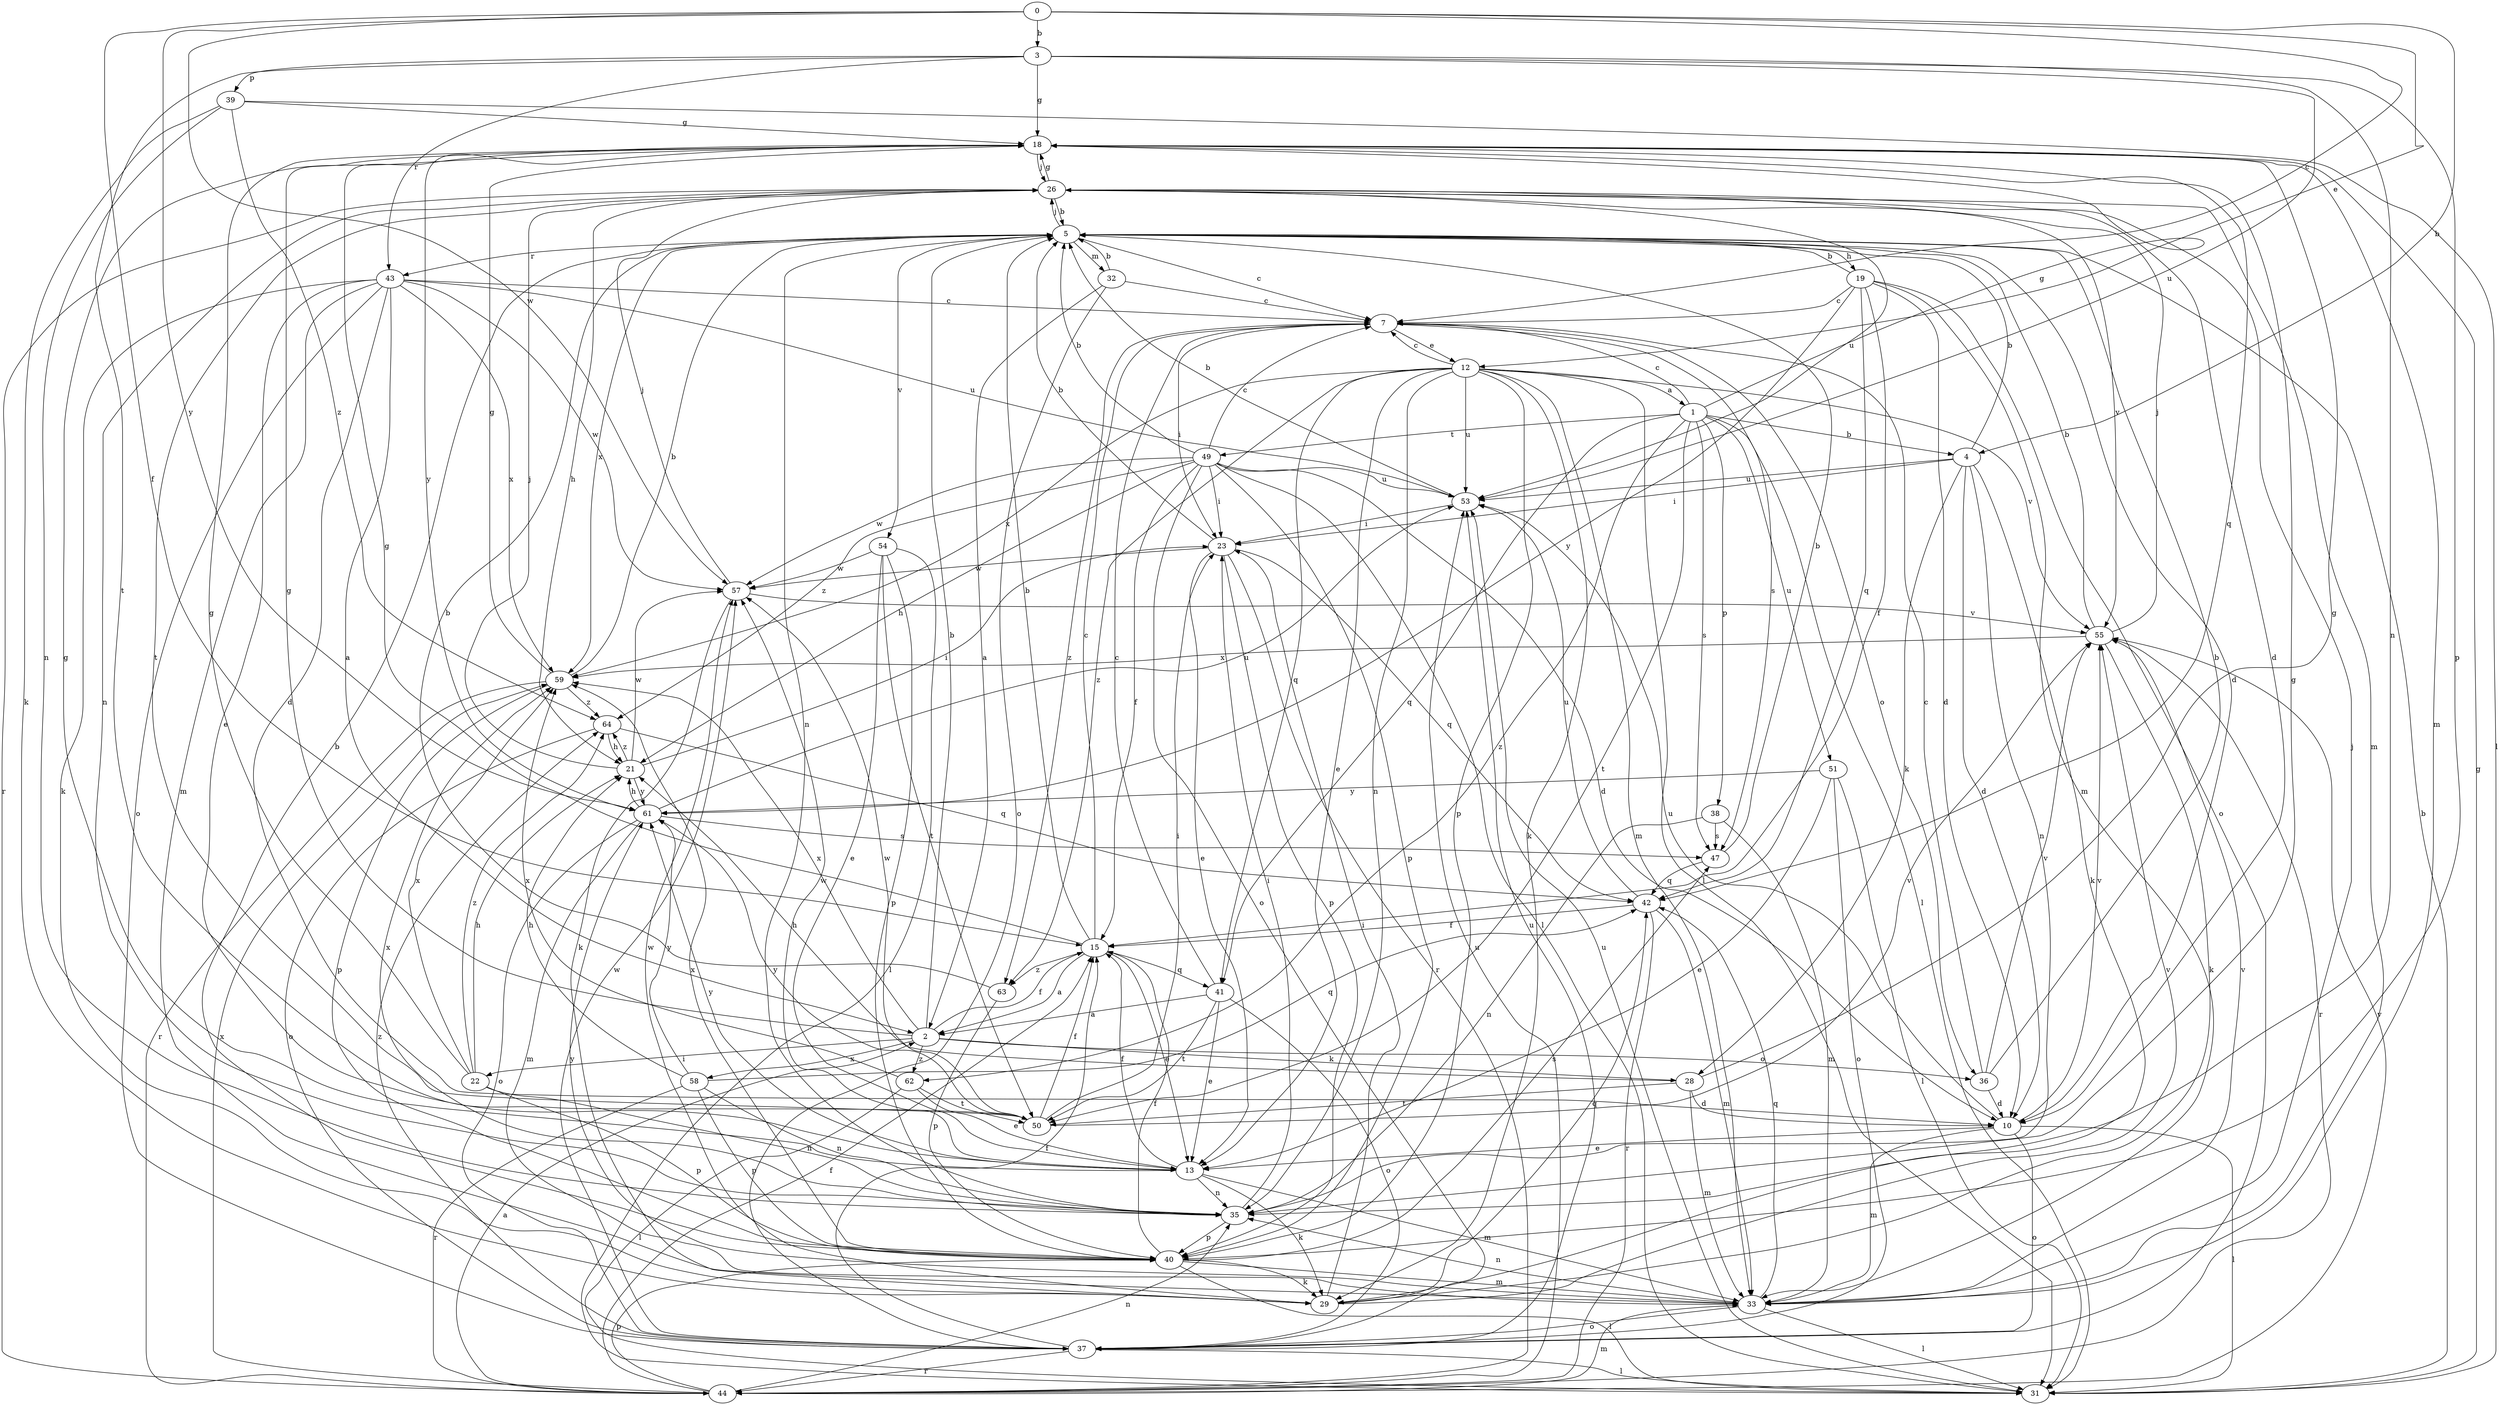 strict digraph  {
0;
1;
2;
3;
4;
5;
7;
10;
12;
13;
15;
18;
19;
21;
22;
23;
26;
28;
29;
31;
32;
33;
35;
36;
37;
38;
39;
40;
41;
42;
43;
44;
47;
49;
50;
51;
53;
54;
55;
57;
58;
59;
61;
62;
63;
64;
0 -> 3  [label=b];
0 -> 4  [label=b];
0 -> 7  [label=c];
0 -> 12  [label=e];
0 -> 15  [label=f];
0 -> 57  [label=w];
0 -> 61  [label=y];
1 -> 4  [label=b];
1 -> 7  [label=c];
1 -> 18  [label=g];
1 -> 31  [label=l];
1 -> 38  [label=p];
1 -> 41  [label=q];
1 -> 47  [label=s];
1 -> 49  [label=t];
1 -> 50  [label=t];
1 -> 51  [label=u];
1 -> 62  [label=z];
2 -> 5  [label=b];
2 -> 15  [label=f];
2 -> 18  [label=g];
2 -> 22  [label=i];
2 -> 28  [label=k];
2 -> 36  [label=o];
2 -> 58  [label=x];
2 -> 59  [label=x];
2 -> 62  [label=z];
3 -> 18  [label=g];
3 -> 35  [label=n];
3 -> 39  [label=p];
3 -> 40  [label=p];
3 -> 43  [label=r];
3 -> 50  [label=t];
3 -> 53  [label=u];
4 -> 5  [label=b];
4 -> 10  [label=d];
4 -> 23  [label=i];
4 -> 28  [label=k];
4 -> 29  [label=k];
4 -> 35  [label=n];
4 -> 53  [label=u];
5 -> 7  [label=c];
5 -> 10  [label=d];
5 -> 19  [label=h];
5 -> 26  [label=j];
5 -> 32  [label=m];
5 -> 35  [label=n];
5 -> 43  [label=r];
5 -> 54  [label=v];
5 -> 59  [label=x];
7 -> 12  [label=e];
7 -> 23  [label=i];
7 -> 36  [label=o];
7 -> 47  [label=s];
7 -> 63  [label=z];
10 -> 13  [label=e];
10 -> 31  [label=l];
10 -> 33  [label=m];
10 -> 37  [label=o];
10 -> 53  [label=u];
10 -> 55  [label=v];
12 -> 1  [label=a];
12 -> 7  [label=c];
12 -> 13  [label=e];
12 -> 29  [label=k];
12 -> 31  [label=l];
12 -> 33  [label=m];
12 -> 35  [label=n];
12 -> 40  [label=p];
12 -> 41  [label=q];
12 -> 53  [label=u];
12 -> 55  [label=v];
12 -> 59  [label=x];
12 -> 63  [label=z];
13 -> 15  [label=f];
13 -> 18  [label=g];
13 -> 29  [label=k];
13 -> 33  [label=m];
13 -> 35  [label=n];
13 -> 57  [label=w];
13 -> 61  [label=y];
15 -> 2  [label=a];
15 -> 5  [label=b];
15 -> 7  [label=c];
15 -> 13  [label=e];
15 -> 18  [label=g];
15 -> 41  [label=q];
15 -> 63  [label=z];
18 -> 26  [label=j];
18 -> 33  [label=m];
18 -> 42  [label=q];
18 -> 61  [label=y];
19 -> 5  [label=b];
19 -> 7  [label=c];
19 -> 10  [label=d];
19 -> 15  [label=f];
19 -> 33  [label=m];
19 -> 37  [label=o];
19 -> 42  [label=q];
19 -> 61  [label=y];
21 -> 23  [label=i];
21 -> 26  [label=j];
21 -> 57  [label=w];
21 -> 61  [label=y];
21 -> 64  [label=z];
22 -> 18  [label=g];
22 -> 21  [label=h];
22 -> 35  [label=n];
22 -> 40  [label=p];
22 -> 59  [label=x];
22 -> 64  [label=z];
23 -> 5  [label=b];
23 -> 13  [label=e];
23 -> 40  [label=p];
23 -> 42  [label=q];
23 -> 44  [label=r];
23 -> 57  [label=w];
26 -> 5  [label=b];
26 -> 10  [label=d];
26 -> 18  [label=g];
26 -> 21  [label=h];
26 -> 33  [label=m];
26 -> 35  [label=n];
26 -> 44  [label=r];
26 -> 50  [label=t];
26 -> 53  [label=u];
26 -> 55  [label=v];
28 -> 10  [label=d];
28 -> 18  [label=g];
28 -> 21  [label=h];
28 -> 33  [label=m];
28 -> 50  [label=t];
29 -> 23  [label=i];
29 -> 42  [label=q];
29 -> 55  [label=v];
29 -> 57  [label=w];
31 -> 5  [label=b];
31 -> 18  [label=g];
31 -> 53  [label=u];
32 -> 2  [label=a];
32 -> 5  [label=b];
32 -> 7  [label=c];
32 -> 37  [label=o];
33 -> 26  [label=j];
33 -> 31  [label=l];
33 -> 35  [label=n];
33 -> 37  [label=o];
33 -> 42  [label=q];
33 -> 55  [label=v];
33 -> 61  [label=y];
35 -> 18  [label=g];
35 -> 23  [label=i];
35 -> 40  [label=p];
35 -> 59  [label=x];
36 -> 5  [label=b];
36 -> 7  [label=c];
36 -> 10  [label=d];
36 -> 55  [label=v];
37 -> 15  [label=f];
37 -> 31  [label=l];
37 -> 44  [label=r];
37 -> 53  [label=u];
37 -> 57  [label=w];
37 -> 64  [label=z];
38 -> 33  [label=m];
38 -> 35  [label=n];
38 -> 47  [label=s];
39 -> 18  [label=g];
39 -> 29  [label=k];
39 -> 31  [label=l];
39 -> 35  [label=n];
39 -> 64  [label=z];
40 -> 5  [label=b];
40 -> 15  [label=f];
40 -> 29  [label=k];
40 -> 31  [label=l];
40 -> 33  [label=m];
40 -> 47  [label=s];
40 -> 59  [label=x];
41 -> 2  [label=a];
41 -> 7  [label=c];
41 -> 13  [label=e];
41 -> 37  [label=o];
41 -> 50  [label=t];
42 -> 15  [label=f];
42 -> 33  [label=m];
42 -> 44  [label=r];
42 -> 53  [label=u];
43 -> 2  [label=a];
43 -> 7  [label=c];
43 -> 10  [label=d];
43 -> 13  [label=e];
43 -> 29  [label=k];
43 -> 33  [label=m];
43 -> 37  [label=o];
43 -> 53  [label=u];
43 -> 57  [label=w];
43 -> 59  [label=x];
44 -> 2  [label=a];
44 -> 15  [label=f];
44 -> 33  [label=m];
44 -> 35  [label=n];
44 -> 40  [label=p];
44 -> 53  [label=u];
44 -> 55  [label=v];
44 -> 59  [label=x];
47 -> 5  [label=b];
47 -> 42  [label=q];
49 -> 5  [label=b];
49 -> 7  [label=c];
49 -> 10  [label=d];
49 -> 15  [label=f];
49 -> 21  [label=h];
49 -> 23  [label=i];
49 -> 31  [label=l];
49 -> 37  [label=o];
49 -> 40  [label=p];
49 -> 53  [label=u];
49 -> 57  [label=w];
49 -> 64  [label=z];
50 -> 15  [label=f];
50 -> 23  [label=i];
50 -> 55  [label=v];
50 -> 57  [label=w];
50 -> 61  [label=y];
51 -> 13  [label=e];
51 -> 31  [label=l];
51 -> 37  [label=o];
51 -> 61  [label=y];
53 -> 5  [label=b];
53 -> 23  [label=i];
54 -> 13  [label=e];
54 -> 31  [label=l];
54 -> 40  [label=p];
54 -> 50  [label=t];
54 -> 57  [label=w];
55 -> 5  [label=b];
55 -> 26  [label=j];
55 -> 29  [label=k];
55 -> 44  [label=r];
55 -> 59  [label=x];
57 -> 26  [label=j];
57 -> 29  [label=k];
57 -> 55  [label=v];
58 -> 21  [label=h];
58 -> 35  [label=n];
58 -> 40  [label=p];
58 -> 42  [label=q];
58 -> 44  [label=r];
58 -> 61  [label=y];
59 -> 5  [label=b];
59 -> 18  [label=g];
59 -> 40  [label=p];
59 -> 44  [label=r];
59 -> 64  [label=z];
61 -> 21  [label=h];
61 -> 33  [label=m];
61 -> 37  [label=o];
61 -> 47  [label=s];
61 -> 53  [label=u];
62 -> 13  [label=e];
62 -> 31  [label=l];
62 -> 50  [label=t];
62 -> 59  [label=x];
63 -> 5  [label=b];
63 -> 40  [label=p];
64 -> 21  [label=h];
64 -> 37  [label=o];
64 -> 42  [label=q];
}
